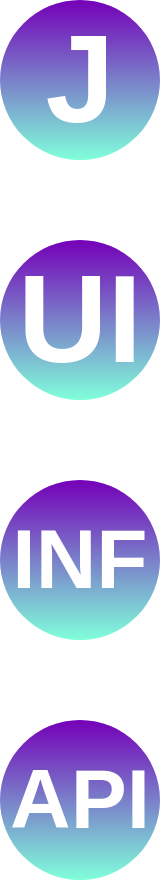 <mxfile version="15.6.2" type="device"><diagram id="59Vrjg_ebRpQyyyx6zmZ" name="Page-1"><mxGraphModel dx="1426" dy="832" grid="1" gridSize="10" guides="1" tooltips="1" connect="1" arrows="1" fold="1" page="1" pageScale="1" pageWidth="850" pageHeight="1100" math="0" shadow="0"><root><mxCell id="0"/><mxCell id="1" parent="0"/><mxCell id="ldS-niEZV-jrtKFHBWRo-1" value="&lt;font style=&quot;font-size: 62px&quot; color=&quot;#ffffff&quot;&gt;&lt;b style=&quot;line-height: 1.2&quot;&gt;UI&lt;/b&gt;&lt;/font&gt;" style="ellipse;whiteSpace=wrap;html=1;aspect=fixed;fillColor=#7400b8ff;align=center;gradientColor=#80ffdbff;gradientDirection=south;strokeColor=none;shadow=0;sketch=0;labelBorderColor=none;" vertex="1" parent="1"><mxGeometry x="380" y="390" width="80" height="80" as="geometry"/></mxCell><mxCell id="ldS-niEZV-jrtKFHBWRo-2" value="&lt;font style=&quot;font-size: 62px&quot; color=&quot;#ffffff&quot;&gt;&lt;b style=&quot;line-height: 1.2&quot;&gt;J&lt;/b&gt;&lt;/font&gt;" style="ellipse;whiteSpace=wrap;html=1;aspect=fixed;fillColor=#7400b8ff;align=center;gradientColor=#80ffdbff;gradientDirection=south;strokeColor=none;shadow=0;sketch=0;labelBorderColor=none;" vertex="1" parent="1"><mxGeometry x="380" y="270" width="80" height="80" as="geometry"/></mxCell><mxCell id="ldS-niEZV-jrtKFHBWRo-4" value="&lt;font color=&quot;#ffffff&quot; size=&quot;1&quot;&gt;&lt;b style=&quot;line-height: 1.2 ; font-size: 42px&quot;&gt;INF&lt;/b&gt;&lt;/font&gt;" style="ellipse;whiteSpace=wrap;html=1;aspect=fixed;fillColor=#7400b8ff;align=center;gradientColor=#80ffdbff;gradientDirection=south;strokeColor=none;shadow=0;sketch=0;labelBorderColor=none;" vertex="1" parent="1"><mxGeometry x="380" y="510" width="80" height="80" as="geometry"/></mxCell><mxCell id="ldS-niEZV-jrtKFHBWRo-5" value="&lt;font color=&quot;#ffffff&quot; size=&quot;1&quot;&gt;&lt;b style=&quot;line-height: 1.2 ; font-size: 42px&quot;&gt;API&lt;/b&gt;&lt;/font&gt;" style="ellipse;whiteSpace=wrap;html=1;aspect=fixed;fillColor=#7400b8ff;align=center;gradientColor=#80ffdbff;gradientDirection=south;strokeColor=none;shadow=0;sketch=0;labelBorderColor=none;" vertex="1" parent="1"><mxGeometry x="380" y="630" width="80" height="80" as="geometry"/></mxCell></root></mxGraphModel></diagram></mxfile>